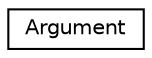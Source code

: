 digraph "Graphical Class Hierarchy"
{
 // LATEX_PDF_SIZE
  edge [fontname="Helvetica",fontsize="10",labelfontname="Helvetica",labelfontsize="10"];
  node [fontname="Helvetica",fontsize="10",shape=record];
  rankdir="LR";
  Node0 [label="Argument",height=0.2,width=0.4,color="black", fillcolor="white", style="filled",URL="$structoperations__research_1_1fz_1_1_argument.html",tooltip=" "];
}
